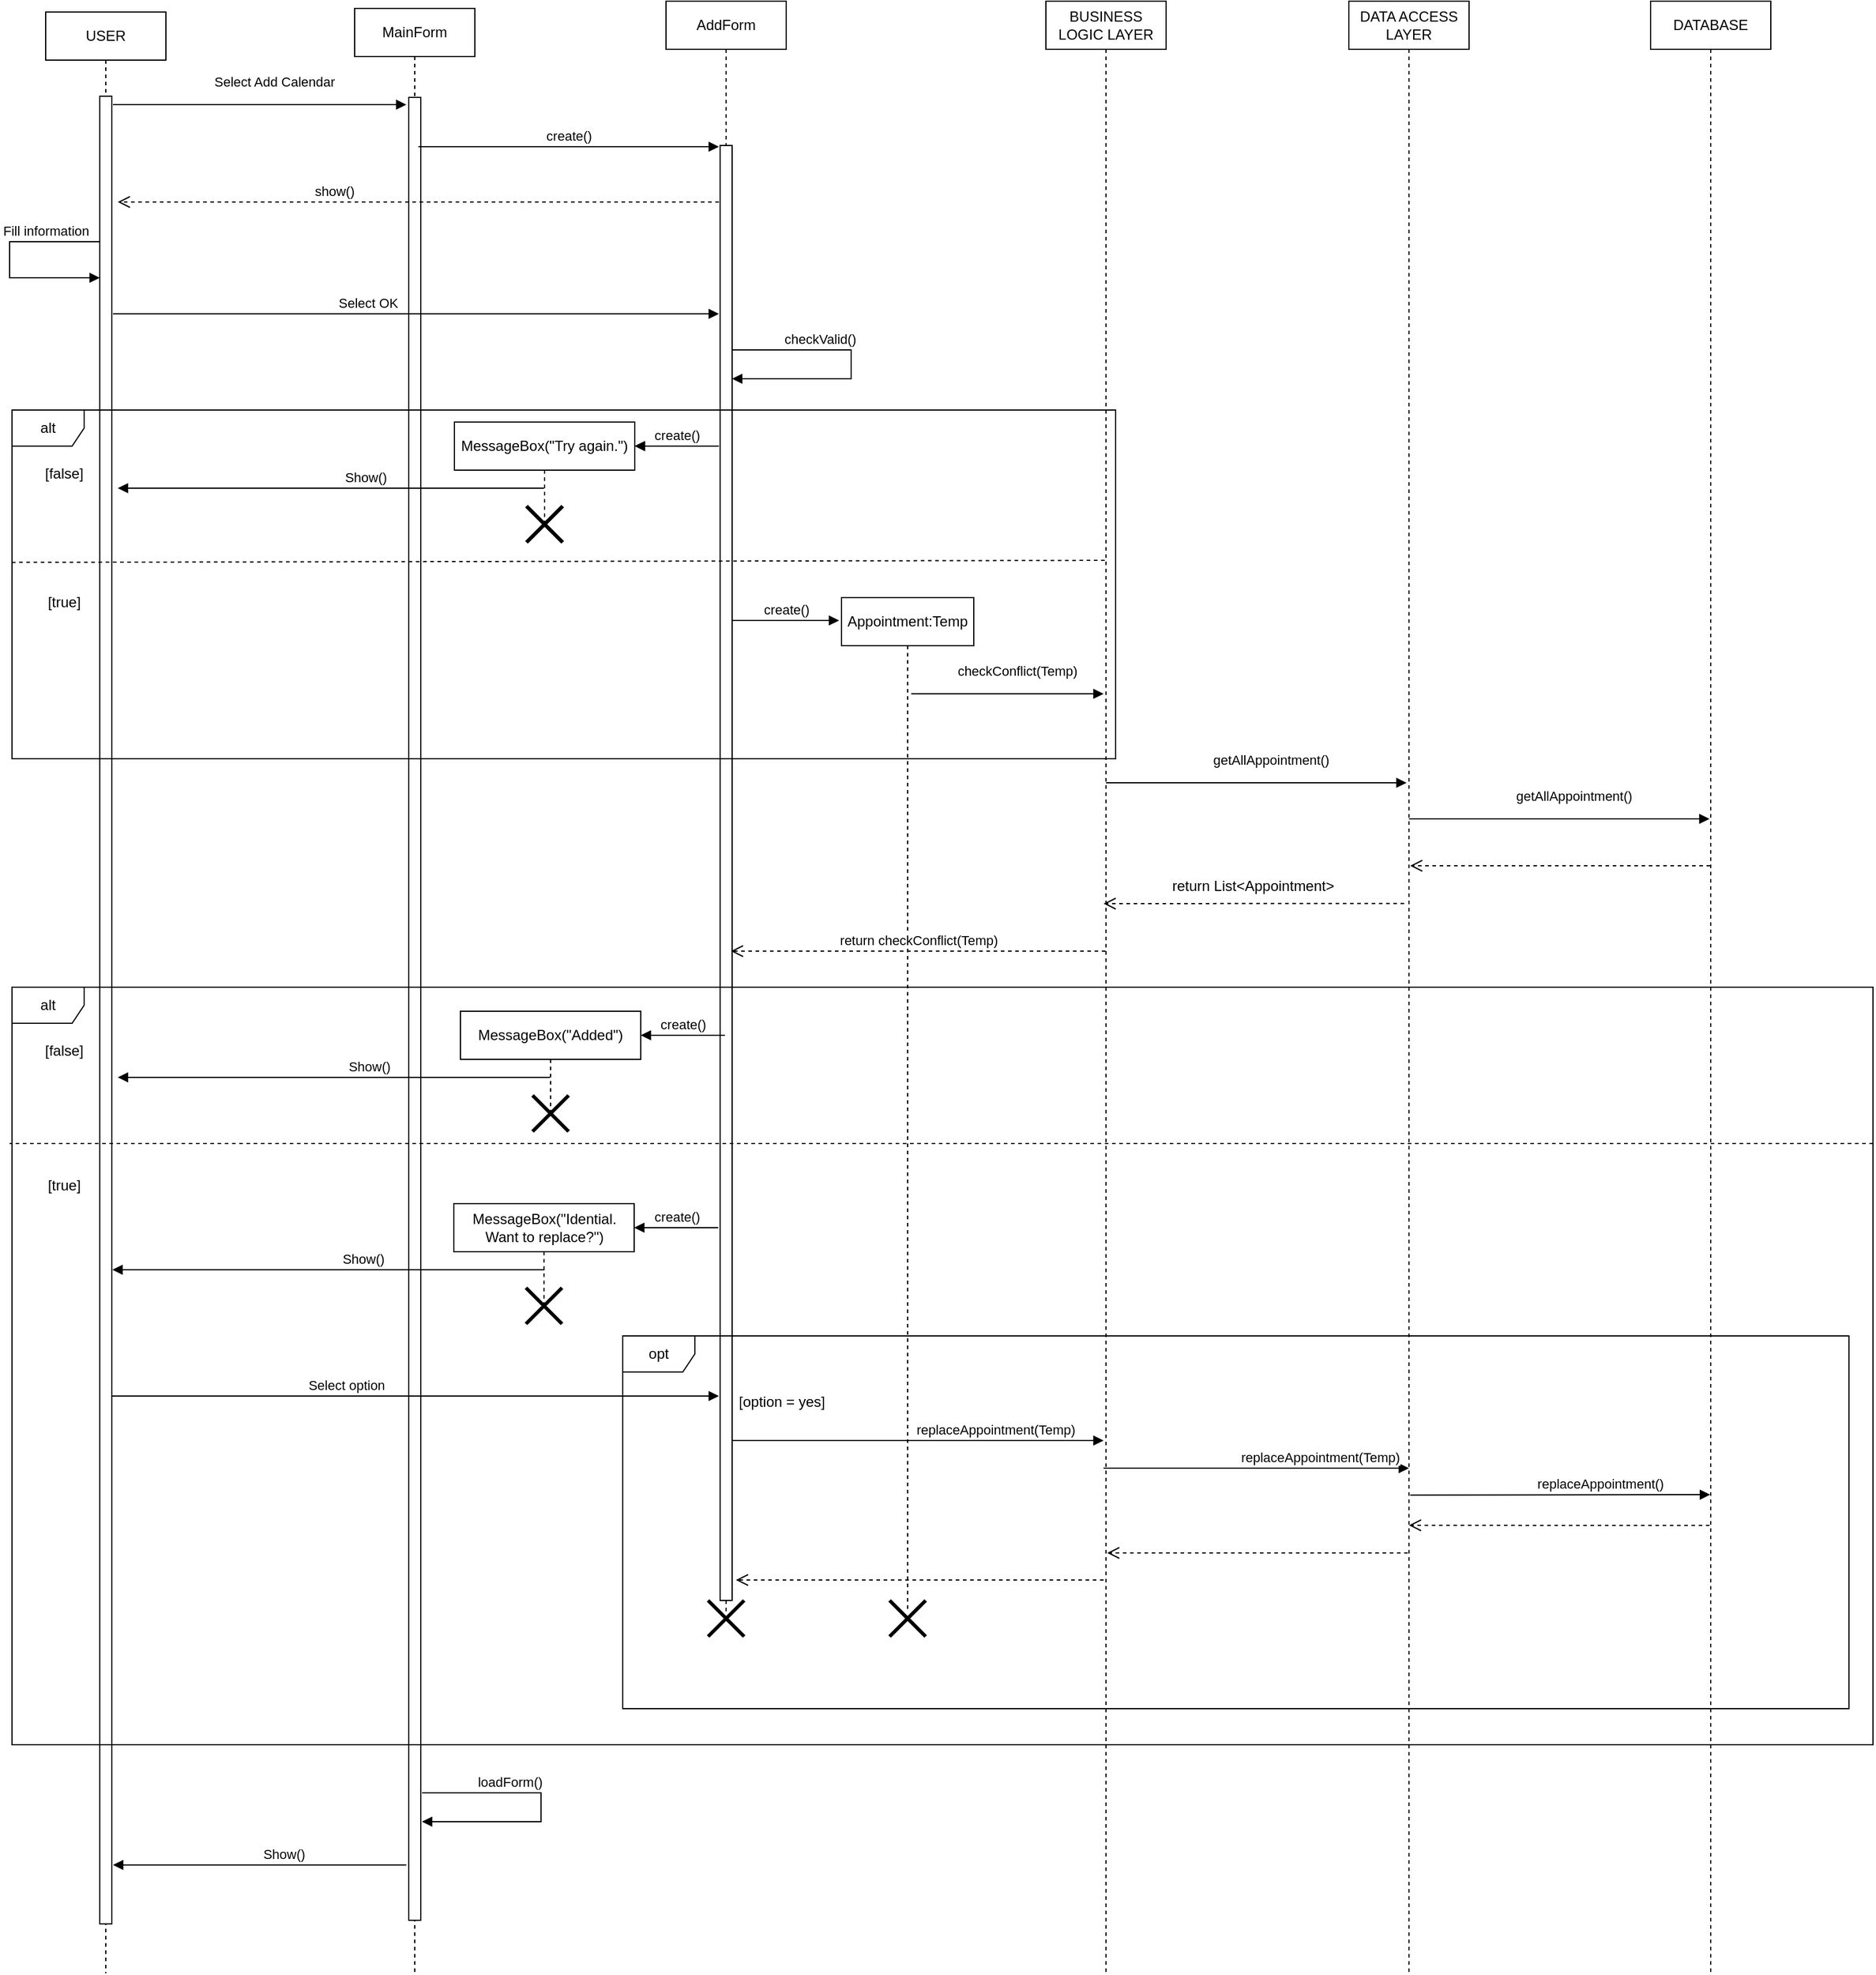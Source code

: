 <mxfile version="21.1.8" type="device" pages="2">
  <diagram name="Page-1" id="2YBvvXClWsGukQMizWep">
    <mxGraphModel dx="2079" dy="658" grid="1" gridSize="10" guides="1" tooltips="1" connect="1" arrows="1" fold="1" page="1" pageScale="1" pageWidth="850" pageHeight="1100" math="0" shadow="0">
      <root>
        <mxCell id="0" />
        <mxCell id="1" parent="0" />
        <mxCell id="aM9ryv3xv72pqoxQDRHE-1" value="USER" style="shape=umlLifeline;perimeter=lifelinePerimeter;whiteSpace=wrap;html=1;container=0;dropTarget=0;collapsible=0;recursiveResize=0;outlineConnect=0;portConstraint=eastwest;newEdgeStyle={&quot;edgeStyle&quot;:&quot;elbowEdgeStyle&quot;,&quot;elbow&quot;:&quot;vertical&quot;,&quot;curved&quot;:0,&quot;rounded&quot;:0};" parent="1" vertex="1">
          <mxGeometry y="49" width="100" height="1631" as="geometry" />
        </mxCell>
        <mxCell id="aM9ryv3xv72pqoxQDRHE-2" value="" style="html=1;points=[];perimeter=orthogonalPerimeter;outlineConnect=0;targetShapes=umlLifeline;portConstraint=eastwest;newEdgeStyle={&quot;edgeStyle&quot;:&quot;elbowEdgeStyle&quot;,&quot;elbow&quot;:&quot;vertical&quot;,&quot;curved&quot;:0,&quot;rounded&quot;:0};" parent="aM9ryv3xv72pqoxQDRHE-1" vertex="1">
          <mxGeometry x="45" y="70" width="10" height="1520" as="geometry" />
        </mxCell>
        <mxCell id="aM9ryv3xv72pqoxQDRHE-5" value="MainForm" style="shape=umlLifeline;perimeter=lifelinePerimeter;whiteSpace=wrap;html=1;container=0;dropTarget=0;collapsible=0;recursiveResize=0;outlineConnect=0;portConstraint=eastwest;newEdgeStyle={&quot;edgeStyle&quot;:&quot;elbowEdgeStyle&quot;,&quot;elbow&quot;:&quot;vertical&quot;,&quot;curved&quot;:0,&quot;rounded&quot;:0};" parent="1" vertex="1">
          <mxGeometry x="257" y="46" width="100" height="1634" as="geometry" />
        </mxCell>
        <mxCell id="JRxSKUmt1H5ncC7tZyTD-32" value="" style="html=1;points=[];perimeter=orthogonalPerimeter;outlineConnect=0;targetShapes=umlLifeline;portConstraint=eastwest;newEdgeStyle={&quot;edgeStyle&quot;:&quot;elbowEdgeStyle&quot;,&quot;elbow&quot;:&quot;vertical&quot;,&quot;curved&quot;:0,&quot;rounded&quot;:0};" vertex="1" parent="aM9ryv3xv72pqoxQDRHE-5">
          <mxGeometry x="45" y="74" width="10" height="1516" as="geometry" />
        </mxCell>
        <mxCell id="wWe2nnQfwIC8ubNS49n6-9" value="BUSINESS LOGIC LAYER" style="shape=umlLifeline;perimeter=lifelinePerimeter;whiteSpace=wrap;html=1;container=0;dropTarget=0;collapsible=0;recursiveResize=0;outlineConnect=0;portConstraint=eastwest;newEdgeStyle={&quot;edgeStyle&quot;:&quot;elbowEdgeStyle&quot;,&quot;elbow&quot;:&quot;vertical&quot;,&quot;curved&quot;:0,&quot;rounded&quot;:0};" parent="1" vertex="1">
          <mxGeometry x="832" y="40" width="100" height="1640" as="geometry" />
        </mxCell>
        <mxCell id="aj7YOwnGjE991C41dXiC-1" value="DATA ACCESS LAYER" style="shape=umlLifeline;perimeter=lifelinePerimeter;whiteSpace=wrap;html=1;container=0;dropTarget=0;collapsible=0;recursiveResize=0;outlineConnect=0;portConstraint=eastwest;newEdgeStyle={&quot;edgeStyle&quot;:&quot;elbowEdgeStyle&quot;,&quot;elbow&quot;:&quot;vertical&quot;,&quot;curved&quot;:0,&quot;rounded&quot;:0};" parent="1" vertex="1">
          <mxGeometry x="1084" y="40" width="100" height="1640" as="geometry" />
        </mxCell>
        <mxCell id="aj7YOwnGjE991C41dXiC-3" value="DATABASE" style="shape=umlLifeline;perimeter=lifelinePerimeter;whiteSpace=wrap;html=1;container=0;dropTarget=0;collapsible=0;recursiveResize=0;outlineConnect=0;portConstraint=eastwest;newEdgeStyle={&quot;edgeStyle&quot;:&quot;elbowEdgeStyle&quot;,&quot;elbow&quot;:&quot;vertical&quot;,&quot;curved&quot;:0,&quot;rounded&quot;:0};" parent="1" vertex="1">
          <mxGeometry x="1335" y="40" width="100" height="1640" as="geometry" />
        </mxCell>
        <mxCell id="aj7YOwnGjE991C41dXiC-15" value="getAllAppointment()" style="html=1;verticalAlign=bottom;endArrow=block;edgeStyle=elbowEdgeStyle;elbow=vertical;curved=0;rounded=0;" parent="1" edge="1">
          <mxGeometry x="0.092" y="10" relative="1" as="geometry">
            <mxPoint x="882" y="690" as="sourcePoint" />
            <Array as="points">
              <mxPoint x="1007" y="690" />
            </Array>
            <mxPoint x="1132" y="690" as="targetPoint" />
            <mxPoint as="offset" />
          </mxGeometry>
        </mxCell>
        <mxCell id="aj7YOwnGjE991C41dXiC-25" value="getAllAppointment()" style="html=1;verticalAlign=bottom;endArrow=block;edgeStyle=elbowEdgeStyle;elbow=vertical;curved=0;rounded=0;" parent="1" edge="1">
          <mxGeometry x="0.095" y="10" relative="1" as="geometry">
            <mxPoint x="1134" y="720" as="sourcePoint" />
            <Array as="points">
              <mxPoint x="1259" y="720" />
            </Array>
            <mxPoint x="1384" y="720" as="targetPoint" />
            <mxPoint as="offset" />
          </mxGeometry>
        </mxCell>
        <mxCell id="Zcw7SQqotbXtDDibUnBH-4" value="Select Add Calendar" style="html=1;verticalAlign=bottom;endArrow=block;edgeStyle=elbowEdgeStyle;elbow=vertical;curved=0;rounded=0;" parent="1" edge="1">
          <mxGeometry x="0.095" y="10" relative="1" as="geometry">
            <mxPoint x="56" y="126" as="sourcePoint" />
            <Array as="points">
              <mxPoint x="181" y="126" />
            </Array>
            <mxPoint x="300" y="126" as="targetPoint" />
            <mxPoint as="offset" />
          </mxGeometry>
        </mxCell>
        <mxCell id="JRxSKUmt1H5ncC7tZyTD-1" value="AddForm" style="shape=umlLifeline;perimeter=lifelinePerimeter;whiteSpace=wrap;html=1;container=0;dropTarget=0;collapsible=0;recursiveResize=0;outlineConnect=0;portConstraint=eastwest;newEdgeStyle={&quot;edgeStyle&quot;:&quot;elbowEdgeStyle&quot;,&quot;elbow&quot;:&quot;vertical&quot;,&quot;curved&quot;:0,&quot;rounded&quot;:0};" vertex="1" parent="1">
          <mxGeometry x="516" y="40" width="100" height="1340" as="geometry" />
        </mxCell>
        <mxCell id="JRxSKUmt1H5ncC7tZyTD-4" value="" style="html=1;points=[];perimeter=orthogonalPerimeter;outlineConnect=0;targetShapes=umlLifeline;portConstraint=eastwest;newEdgeStyle={&quot;edgeStyle&quot;:&quot;elbowEdgeStyle&quot;,&quot;elbow&quot;:&quot;vertical&quot;,&quot;curved&quot;:0,&quot;rounded&quot;:0};" vertex="1" parent="JRxSKUmt1H5ncC7tZyTD-1">
          <mxGeometry x="45" y="120" width="10" height="1210" as="geometry" />
        </mxCell>
        <mxCell id="JRxSKUmt1H5ncC7tZyTD-2" value="create()" style="html=1;verticalAlign=bottom;endArrow=block;edgeStyle=elbowEdgeStyle;elbow=vertical;curved=0;rounded=0;" edge="1" parent="1">
          <mxGeometry relative="1" as="geometry">
            <mxPoint x="310" y="161" as="sourcePoint" />
            <Array as="points">
              <mxPoint x="435" y="161" />
            </Array>
            <mxPoint x="560" y="161" as="targetPoint" />
            <mxPoint as="offset" />
          </mxGeometry>
        </mxCell>
        <mxCell id="JRxSKUmt1H5ncC7tZyTD-5" value="show()" style="html=1;verticalAlign=bottom;endArrow=open;dashed=1;endSize=8;edgeStyle=elbowEdgeStyle;elbow=vertical;curved=0;rounded=0;" edge="1" parent="1">
          <mxGeometry x="0.28" relative="1" as="geometry">
            <mxPoint x="560" y="207" as="sourcePoint" />
            <mxPoint x="60" y="207" as="targetPoint" />
            <mxPoint as="offset" />
          </mxGeometry>
        </mxCell>
        <mxCell id="JRxSKUmt1H5ncC7tZyTD-6" value="Select OK" style="html=1;verticalAlign=bottom;endArrow=block;edgeStyle=elbowEdgeStyle;elbow=vertical;curved=0;rounded=0;" edge="1" parent="1">
          <mxGeometry x="-0.16" relative="1" as="geometry">
            <mxPoint x="56" y="300" as="sourcePoint" />
            <Array as="points">
              <mxPoint x="181" y="300" />
            </Array>
            <mxPoint x="560" y="300" as="targetPoint" />
            <mxPoint as="offset" />
          </mxGeometry>
        </mxCell>
        <mxCell id="JRxSKUmt1H5ncC7tZyTD-11" value="create()" style="html=1;verticalAlign=bottom;endArrow=block;edgeStyle=elbowEdgeStyle;elbow=vertical;curved=0;rounded=0;" edge="1" parent="1">
          <mxGeometry relative="1" as="geometry">
            <mxPoint x="571" y="555" as="sourcePoint" />
            <Array as="points" />
            <mxPoint x="660" y="555" as="targetPoint" />
            <mxPoint as="offset" />
          </mxGeometry>
        </mxCell>
        <mxCell id="JRxSKUmt1H5ncC7tZyTD-15" value="Fill information" style="html=1;verticalAlign=bottom;endArrow=block;edgeStyle=elbowEdgeStyle;rounded=0;" edge="1" parent="1">
          <mxGeometry x="-0.5" relative="1" as="geometry">
            <mxPoint x="45" y="240" as="sourcePoint" />
            <Array as="points">
              <mxPoint x="-30" y="260" />
              <mxPoint x="5" y="260" />
              <mxPoint x="-15" y="250" />
              <mxPoint x="-15" y="230" />
              <mxPoint x="-15" y="260" />
            </Array>
            <mxPoint x="45" y="270" as="targetPoint" />
            <mxPoint as="offset" />
          </mxGeometry>
        </mxCell>
        <mxCell id="JRxSKUmt1H5ncC7tZyTD-16" value="Appointment:Temp" style="shape=umlLifeline;perimeter=lifelinePerimeter;whiteSpace=wrap;html=1;container=1;dropTarget=0;collapsible=0;recursiveResize=0;outlineConnect=0;portConstraint=eastwest;newEdgeStyle={&quot;edgeStyle&quot;:&quot;elbowEdgeStyle&quot;,&quot;elbow&quot;:&quot;vertical&quot;,&quot;curved&quot;:0,&quot;rounded&quot;:0};" vertex="1" parent="1">
          <mxGeometry x="662" y="536" width="110" height="844" as="geometry" />
        </mxCell>
        <mxCell id="JRxSKUmt1H5ncC7tZyTD-17" value="checkConflict(Temp)" style="html=1;verticalAlign=bottom;endArrow=block;edgeStyle=elbowEdgeStyle;elbow=vertical;curved=0;rounded=0;" edge="1" parent="1">
          <mxGeometry x="0.095" y="10" relative="1" as="geometry">
            <mxPoint x="720" y="616" as="sourcePoint" />
            <Array as="points">
              <mxPoint x="845" y="616" />
            </Array>
            <mxPoint x="880" y="616" as="targetPoint" />
            <mxPoint as="offset" />
          </mxGeometry>
        </mxCell>
        <mxCell id="JRxSKUmt1H5ncC7tZyTD-18" value="checkValid()" style="html=1;verticalAlign=bottom;endArrow=block;edgeStyle=elbowEdgeStyle;rounded=0;" edge="1" parent="1">
          <mxGeometry x="-0.347" relative="1" as="geometry">
            <mxPoint x="571" y="330" as="sourcePoint" />
            <Array as="points">
              <mxPoint x="670" y="300" />
              <mxPoint x="640" y="330" />
              <mxPoint x="690" y="370" />
              <mxPoint x="640" y="374" />
              <mxPoint x="620" y="364" />
              <mxPoint x="620" y="344" />
              <mxPoint x="620" y="374" />
            </Array>
            <mxPoint x="570.944" y="354" as="targetPoint" />
            <mxPoint as="offset" />
          </mxGeometry>
        </mxCell>
        <mxCell id="JRxSKUmt1H5ncC7tZyTD-21" value="alt" style="shape=umlFrame;whiteSpace=wrap;html=1;pointerEvents=0;" vertex="1" parent="1">
          <mxGeometry x="-28" y="380" width="918" height="290" as="geometry" />
        </mxCell>
        <mxCell id="JRxSKUmt1H5ncC7tZyTD-24" value="[false]" style="text;html=1;align=center;verticalAlign=middle;resizable=0;points=[];autosize=1;strokeColor=none;fillColor=none;" vertex="1" parent="1">
          <mxGeometry x="-15" y="418" width="60" height="30" as="geometry" />
        </mxCell>
        <mxCell id="JRxSKUmt1H5ncC7tZyTD-26" value="" style="endArrow=none;dashed=1;html=1;rounded=0;exitX=1.001;exitY=0.331;exitDx=0;exitDy=0;exitPerimeter=0;entryX=-0.002;entryY=0.335;entryDx=0;entryDy=0;entryPerimeter=0;" edge="1" parent="1">
          <mxGeometry width="50" height="50" relative="1" as="geometry">
            <mxPoint x="880.908" y="505.02" as="sourcePoint" />
            <mxPoint x="-29.816" y="506.7" as="targetPoint" />
          </mxGeometry>
        </mxCell>
        <mxCell id="JRxSKUmt1H5ncC7tZyTD-27" value="[true]" style="text;html=1;align=center;verticalAlign=middle;resizable=0;points=[];autosize=1;strokeColor=none;fillColor=none;" vertex="1" parent="1">
          <mxGeometry x="-10" y="525" width="50" height="30" as="geometry" />
        </mxCell>
        <mxCell id="JRxSKUmt1H5ncC7tZyTD-28" value="create()" style="html=1;verticalAlign=bottom;endArrow=block;edgeStyle=elbowEdgeStyle;elbow=vertical;curved=0;rounded=0;" edge="1" parent="1">
          <mxGeometry relative="1" as="geometry">
            <mxPoint x="560" y="410" as="sourcePoint" />
            <Array as="points" />
            <mxPoint x="490" y="410" as="targetPoint" />
            <mxPoint as="offset" />
          </mxGeometry>
        </mxCell>
        <mxCell id="JRxSKUmt1H5ncC7tZyTD-29" value="MessageBox(&quot;Try again.&quot;)" style="shape=umlLifeline;perimeter=lifelinePerimeter;whiteSpace=wrap;html=1;container=1;dropTarget=0;collapsible=0;recursiveResize=0;outlineConnect=0;portConstraint=eastwest;newEdgeStyle={&quot;edgeStyle&quot;:&quot;elbowEdgeStyle&quot;,&quot;elbow&quot;:&quot;vertical&quot;,&quot;curved&quot;:0,&quot;rounded&quot;:0};" vertex="1" parent="1">
          <mxGeometry x="340" y="390" width="150" height="88" as="geometry" />
        </mxCell>
        <mxCell id="JRxSKUmt1H5ncC7tZyTD-30" value="" style="shape=umlDestroy;whiteSpace=wrap;html=1;strokeWidth=3;targetShapes=umlLifeline;" vertex="1" parent="JRxSKUmt1H5ncC7tZyTD-29">
          <mxGeometry x="60" y="70" width="30" height="30" as="geometry" />
        </mxCell>
        <mxCell id="JRxSKUmt1H5ncC7tZyTD-31" value="Show()" style="html=1;verticalAlign=bottom;endArrow=block;edgeStyle=elbowEdgeStyle;elbow=vertical;curved=0;rounded=0;" edge="1" parent="1">
          <mxGeometry x="-0.16" relative="1" as="geometry">
            <mxPoint x="414.5" y="445" as="sourcePoint" />
            <Array as="points">
              <mxPoint x="185" y="445" />
            </Array>
            <mxPoint x="60" y="445" as="targetPoint" />
            <mxPoint as="offset" />
          </mxGeometry>
        </mxCell>
        <mxCell id="JRxSKUmt1H5ncC7tZyTD-33" value="" style="html=1;verticalAlign=bottom;endArrow=open;dashed=1;endSize=8;edgeStyle=elbowEdgeStyle;elbow=vertical;curved=0;rounded=0;" edge="1" parent="1" source="aj7YOwnGjE991C41dXiC-3">
          <mxGeometry relative="1" as="geometry">
            <mxPoint x="1215" y="759" as="sourcePoint" />
            <mxPoint x="1135" y="759" as="targetPoint" />
          </mxGeometry>
        </mxCell>
        <mxCell id="JRxSKUmt1H5ncC7tZyTD-34" value="" style="html=1;verticalAlign=bottom;endArrow=open;dashed=1;endSize=8;edgeStyle=elbowEdgeStyle;elbow=vertical;curved=0;rounded=0;" edge="1" parent="1">
          <mxGeometry relative="1" as="geometry">
            <mxPoint x="1130" y="790.33" as="sourcePoint" />
            <mxPoint x="880" y="790.33" as="targetPoint" />
          </mxGeometry>
        </mxCell>
        <mxCell id="JRxSKUmt1H5ncC7tZyTD-35" value="return List&amp;lt;Appointment&amp;gt;" style="text;html=1;align=center;verticalAlign=middle;resizable=0;points=[];autosize=1;strokeColor=none;fillColor=none;" vertex="1" parent="1">
          <mxGeometry x="924" y="761" width="160" height="30" as="geometry" />
        </mxCell>
        <mxCell id="JRxSKUmt1H5ncC7tZyTD-37" value="" style="shape=umlDestroy;whiteSpace=wrap;html=1;strokeWidth=3;targetShapes=umlLifeline;" vertex="1" parent="1">
          <mxGeometry x="702" y="1370" width="30" height="30" as="geometry" />
        </mxCell>
        <mxCell id="JRxSKUmt1H5ncC7tZyTD-46" value="return checkConflict(Temp)" style="html=1;verticalAlign=bottom;endArrow=open;dashed=1;endSize=8;edgeStyle=elbowEdgeStyle;elbow=vertical;curved=0;rounded=0;" edge="1" parent="1" source="wWe2nnQfwIC8ubNS49n6-9">
          <mxGeometry relative="1" as="geometry">
            <mxPoint x="650" y="830" as="sourcePoint" />
            <mxPoint x="570" y="830" as="targetPoint" />
          </mxGeometry>
        </mxCell>
        <mxCell id="JRxSKUmt1H5ncC7tZyTD-47" value="alt" style="shape=umlFrame;whiteSpace=wrap;html=1;pointerEvents=0;" vertex="1" parent="1">
          <mxGeometry x="-28" y="860" width="1548" height="630" as="geometry" />
        </mxCell>
        <mxCell id="JRxSKUmt1H5ncC7tZyTD-48" value="" style="endArrow=none;dashed=1;html=1;rounded=0;" edge="1" parent="1">
          <mxGeometry width="50" height="50" relative="1" as="geometry">
            <mxPoint x="1520" y="990" as="sourcePoint" />
            <mxPoint x="-30" y="990" as="targetPoint" />
          </mxGeometry>
        </mxCell>
        <mxCell id="JRxSKUmt1H5ncC7tZyTD-49" value="[false]" style="text;html=1;align=center;verticalAlign=middle;resizable=0;points=[];autosize=1;strokeColor=none;fillColor=none;" vertex="1" parent="1">
          <mxGeometry x="-15" y="898" width="60" height="30" as="geometry" />
        </mxCell>
        <mxCell id="JRxSKUmt1H5ncC7tZyTD-50" value="[true]" style="text;html=1;align=center;verticalAlign=middle;resizable=0;points=[];autosize=1;strokeColor=none;fillColor=none;" vertex="1" parent="1">
          <mxGeometry x="-10" y="1010" width="50" height="30" as="geometry" />
        </mxCell>
        <mxCell id="JRxSKUmt1H5ncC7tZyTD-51" value="create()" style="html=1;verticalAlign=bottom;endArrow=block;edgeStyle=elbowEdgeStyle;elbow=vertical;curved=0;rounded=0;" edge="1" parent="1">
          <mxGeometry relative="1" as="geometry">
            <mxPoint x="560" y="410" as="sourcePoint" />
            <Array as="points" />
            <mxPoint x="490" y="410" as="targetPoint" />
            <mxPoint as="offset" />
          </mxGeometry>
        </mxCell>
        <mxCell id="JRxSKUmt1H5ncC7tZyTD-52" value="MessageBox(&quot;Try again.&quot;)" style="shape=umlLifeline;perimeter=lifelinePerimeter;whiteSpace=wrap;html=1;container=1;dropTarget=0;collapsible=0;recursiveResize=0;outlineConnect=0;portConstraint=eastwest;newEdgeStyle={&quot;edgeStyle&quot;:&quot;elbowEdgeStyle&quot;,&quot;elbow&quot;:&quot;vertical&quot;,&quot;curved&quot;:0,&quot;rounded&quot;:0};" vertex="1" parent="1">
          <mxGeometry x="340" y="390" width="150" height="88" as="geometry" />
        </mxCell>
        <mxCell id="JRxSKUmt1H5ncC7tZyTD-53" value="" style="shape=umlDestroy;whiteSpace=wrap;html=1;strokeWidth=3;targetShapes=umlLifeline;" vertex="1" parent="JRxSKUmt1H5ncC7tZyTD-52">
          <mxGeometry x="60" y="70" width="30" height="30" as="geometry" />
        </mxCell>
        <mxCell id="JRxSKUmt1H5ncC7tZyTD-54" value="create()" style="html=1;verticalAlign=bottom;endArrow=block;edgeStyle=elbowEdgeStyle;elbow=vertical;curved=0;rounded=0;" edge="1" parent="1">
          <mxGeometry relative="1" as="geometry">
            <mxPoint x="565" y="900" as="sourcePoint" />
            <Array as="points" />
            <mxPoint x="495" y="900" as="targetPoint" />
            <mxPoint as="offset" />
          </mxGeometry>
        </mxCell>
        <mxCell id="JRxSKUmt1H5ncC7tZyTD-55" value="MessageBox(&quot;Added&quot;)" style="shape=umlLifeline;perimeter=lifelinePerimeter;whiteSpace=wrap;html=1;container=1;dropTarget=0;collapsible=0;recursiveResize=0;outlineConnect=0;portConstraint=eastwest;newEdgeStyle={&quot;edgeStyle&quot;:&quot;elbowEdgeStyle&quot;,&quot;elbow&quot;:&quot;vertical&quot;,&quot;curved&quot;:0,&quot;rounded&quot;:0};" vertex="1" parent="1">
          <mxGeometry x="345" y="880" width="150" height="88" as="geometry" />
        </mxCell>
        <mxCell id="JRxSKUmt1H5ncC7tZyTD-56" value="" style="shape=umlDestroy;whiteSpace=wrap;html=1;strokeWidth=3;targetShapes=umlLifeline;" vertex="1" parent="JRxSKUmt1H5ncC7tZyTD-55">
          <mxGeometry x="60" y="70" width="30" height="30" as="geometry" />
        </mxCell>
        <mxCell id="JRxSKUmt1H5ncC7tZyTD-57" value="Show()" style="html=1;verticalAlign=bottom;endArrow=block;edgeStyle=elbowEdgeStyle;elbow=vertical;curved=0;rounded=0;" edge="1" parent="1">
          <mxGeometry x="-0.16" relative="1" as="geometry">
            <mxPoint x="419.5" y="935" as="sourcePoint" />
            <Array as="points">
              <mxPoint x="190" y="935" />
            </Array>
            <mxPoint x="60" y="935" as="targetPoint" />
            <mxPoint as="offset" />
          </mxGeometry>
        </mxCell>
        <mxCell id="JRxSKUmt1H5ncC7tZyTD-58" value="" style="shape=umlDestroy;whiteSpace=wrap;html=1;strokeWidth=3;targetShapes=umlLifeline;" vertex="1" parent="1">
          <mxGeometry x="551" y="1370" width="30" height="30" as="geometry" />
        </mxCell>
        <mxCell id="JRxSKUmt1H5ncC7tZyTD-59" value="create()" style="html=1;verticalAlign=bottom;endArrow=block;edgeStyle=elbowEdgeStyle;elbow=vertical;curved=0;rounded=0;" edge="1" parent="1">
          <mxGeometry relative="1" as="geometry">
            <mxPoint x="559.5" y="1060" as="sourcePoint" />
            <Array as="points" />
            <mxPoint x="489.5" y="1060" as="targetPoint" />
            <mxPoint as="offset" />
          </mxGeometry>
        </mxCell>
        <mxCell id="JRxSKUmt1H5ncC7tZyTD-60" value="MessageBox(&quot;Idential. Want to replace?&quot;)" style="shape=umlLifeline;perimeter=lifelinePerimeter;whiteSpace=wrap;html=1;container=1;dropTarget=0;collapsible=0;recursiveResize=0;outlineConnect=0;portConstraint=eastwest;newEdgeStyle={&quot;edgeStyle&quot;:&quot;elbowEdgeStyle&quot;,&quot;elbow&quot;:&quot;vertical&quot;,&quot;curved&quot;:0,&quot;rounded&quot;:0};" vertex="1" parent="1">
          <mxGeometry x="339.5" y="1040" width="150" height="88" as="geometry" />
        </mxCell>
        <mxCell id="JRxSKUmt1H5ncC7tZyTD-61" value="" style="shape=umlDestroy;whiteSpace=wrap;html=1;strokeWidth=3;targetShapes=umlLifeline;" vertex="1" parent="JRxSKUmt1H5ncC7tZyTD-60">
          <mxGeometry x="60" y="70" width="30" height="30" as="geometry" />
        </mxCell>
        <mxCell id="JRxSKUmt1H5ncC7tZyTD-62" value="Show()" style="html=1;verticalAlign=bottom;endArrow=block;edgeStyle=elbowEdgeStyle;elbow=vertical;curved=0;rounded=0;" edge="1" parent="1">
          <mxGeometry x="-0.16" relative="1" as="geometry">
            <mxPoint x="415.0" y="1095" as="sourcePoint" />
            <Array as="points">
              <mxPoint x="185.5" y="1095" />
            </Array>
            <mxPoint x="55.5" y="1095" as="targetPoint" />
            <mxPoint as="offset" />
          </mxGeometry>
        </mxCell>
        <mxCell id="JRxSKUmt1H5ncC7tZyTD-63" value="opt" style="shape=umlFrame;whiteSpace=wrap;html=1;pointerEvents=0;" vertex="1" parent="1">
          <mxGeometry x="480" y="1150" width="1020" height="310" as="geometry" />
        </mxCell>
        <mxCell id="JRxSKUmt1H5ncC7tZyTD-65" value="Select option" style="html=1;verticalAlign=bottom;endArrow=block;edgeStyle=elbowEdgeStyle;elbow=vertical;curved=0;rounded=0;" edge="1" parent="1" source="aM9ryv3xv72pqoxQDRHE-2">
          <mxGeometry x="-0.228" relative="1" as="geometry">
            <mxPoint x="64.0" y="1200" as="sourcePoint" />
            <Array as="points">
              <mxPoint x="330.5" y="1200" />
            </Array>
            <mxPoint x="560.0" y="1200" as="targetPoint" />
            <mxPoint as="offset" />
          </mxGeometry>
        </mxCell>
        <mxCell id="JRxSKUmt1H5ncC7tZyTD-66" value="[option = yes]" style="text;html=1;align=center;verticalAlign=middle;resizable=0;points=[];autosize=1;strokeColor=none;fillColor=none;" vertex="1" parent="1">
          <mxGeometry x="562" y="1190" width="100" height="30" as="geometry" />
        </mxCell>
        <mxCell id="JRxSKUmt1H5ncC7tZyTD-69" value="replaceAppointment(Temp)" style="html=1;verticalAlign=bottom;endArrow=block;edgeStyle=elbowEdgeStyle;elbow=vertical;curved=0;rounded=0;" edge="1" parent="1">
          <mxGeometry x="0.417" relative="1" as="geometry">
            <mxPoint x="571" y="1237" as="sourcePoint" />
            <Array as="points">
              <mxPoint x="755" y="1237" />
            </Array>
            <mxPoint x="880" y="1237" as="targetPoint" />
            <mxPoint as="offset" />
          </mxGeometry>
        </mxCell>
        <mxCell id="JRxSKUmt1H5ncC7tZyTD-70" value="replaceAppointment(Temp)" style="html=1;verticalAlign=bottom;endArrow=block;edgeStyle=elbowEdgeStyle;elbow=vertical;curved=0;rounded=0;" edge="1" parent="1">
          <mxGeometry x="0.417" relative="1" as="geometry">
            <mxPoint x="880" y="1260" as="sourcePoint" />
            <Array as="points">
              <mxPoint x="1009" y="1260" />
            </Array>
            <mxPoint x="1134" y="1260" as="targetPoint" />
            <mxPoint as="offset" />
          </mxGeometry>
        </mxCell>
        <mxCell id="JRxSKUmt1H5ncC7tZyTD-71" value="replaceAppointment()" style="html=1;verticalAlign=bottom;endArrow=block;edgeStyle=elbowEdgeStyle;elbow=vertical;curved=0;rounded=0;exitX=0.56;exitY=0.714;exitDx=0;exitDy=0;exitPerimeter=0;" edge="1" parent="1" target="aj7YOwnGjE991C41dXiC-3">
          <mxGeometry x="0.266" relative="1" as="geometry">
            <mxPoint x="1135.0" y="1282.36" as="sourcePoint" />
            <Array as="points">
              <mxPoint x="1254" y="1282" />
            </Array>
            <mxPoint x="1380" y="1282" as="targetPoint" />
            <mxPoint as="offset" />
          </mxGeometry>
        </mxCell>
        <mxCell id="JRxSKUmt1H5ncC7tZyTD-72" value="" style="html=1;verticalAlign=bottom;endArrow=open;dashed=1;endSize=8;edgeStyle=elbowEdgeStyle;elbow=vertical;curved=0;rounded=0;" edge="1" parent="1">
          <mxGeometry relative="1" as="geometry">
            <mxPoint x="1384" y="1307.68" as="sourcePoint" />
            <mxPoint x="1134" y="1307.68" as="targetPoint" />
          </mxGeometry>
        </mxCell>
        <mxCell id="JRxSKUmt1H5ncC7tZyTD-73" value="" style="html=1;verticalAlign=bottom;endArrow=open;dashed=1;endSize=8;edgeStyle=elbowEdgeStyle;elbow=vertical;curved=0;rounded=0;" edge="1" parent="1">
          <mxGeometry relative="1" as="geometry">
            <mxPoint x="1133" y="1330.47" as="sourcePoint" />
            <mxPoint x="883" y="1330.47" as="targetPoint" />
          </mxGeometry>
        </mxCell>
        <mxCell id="JRxSKUmt1H5ncC7tZyTD-74" value="" style="html=1;verticalAlign=bottom;endArrow=open;dashed=1;endSize=8;edgeStyle=elbowEdgeStyle;elbow=vertical;curved=0;rounded=0;" edge="1" parent="1">
          <mxGeometry relative="1" as="geometry">
            <mxPoint x="880" y="1353" as="sourcePoint" />
            <mxPoint x="574.167" y="1353.333" as="targetPoint" />
          </mxGeometry>
        </mxCell>
        <mxCell id="JRxSKUmt1H5ncC7tZyTD-77" value="loadForm()" style="html=1;verticalAlign=bottom;endArrow=block;edgeStyle=elbowEdgeStyle;rounded=0;" edge="1" parent="1">
          <mxGeometry x="-0.347" relative="1" as="geometry">
            <mxPoint x="313.06" y="1530" as="sourcePoint" />
            <Array as="points">
              <mxPoint x="412.06" y="1500" />
              <mxPoint x="382.06" y="1530" />
              <mxPoint x="432.06" y="1570" />
              <mxPoint x="382.06" y="1574" />
              <mxPoint x="362.06" y="1564" />
              <mxPoint x="362.06" y="1544" />
              <mxPoint x="362.06" y="1574" />
            </Array>
            <mxPoint x="313.004" y="1554" as="targetPoint" />
            <mxPoint as="offset" />
          </mxGeometry>
        </mxCell>
        <mxCell id="JRxSKUmt1H5ncC7tZyTD-78" value="Show()" style="html=1;verticalAlign=bottom;endArrow=block;edgeStyle=elbowEdgeStyle;elbow=vertical;curved=0;rounded=0;" edge="1" parent="1">
          <mxGeometry x="-0.16" relative="1" as="geometry">
            <mxPoint x="300" y="1590" as="sourcePoint" />
            <Array as="points">
              <mxPoint x="186" y="1590" />
            </Array>
            <mxPoint x="56" y="1590" as="targetPoint" />
            <mxPoint as="offset" />
          </mxGeometry>
        </mxCell>
      </root>
    </mxGraphModel>
  </diagram>
  <diagram id="RfmfqySl1GYgdd7IrauJ" name="Page-2">
    <mxGraphModel dx="1290" dy="515" grid="1" gridSize="10" guides="1" tooltips="1" connect="1" arrows="1" fold="1" page="1" pageScale="1" pageWidth="850" pageHeight="1100" math="0" shadow="0">
      <root>
        <mxCell id="0" />
        <mxCell id="1" parent="0" />
      </root>
    </mxGraphModel>
  </diagram>
</mxfile>

